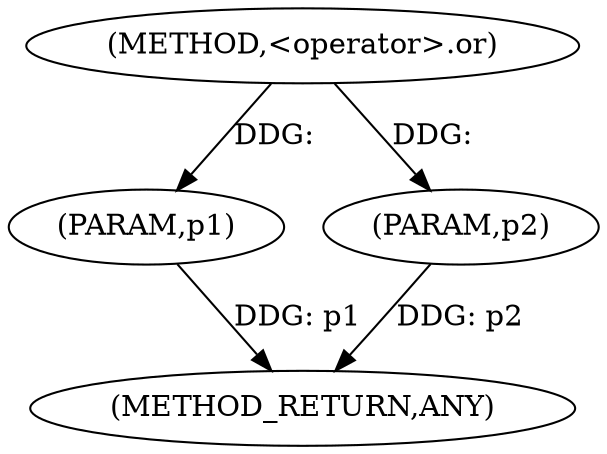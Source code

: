 
digraph "&lt;operator&gt;.or" {  

"2152" [label = "(METHOD,&lt;operator&gt;.or)" ]

"2156" [label = "(METHOD_RETURN,ANY)" ]

"2153" [label = "(PARAM,p1)" ]

"2154" [label = "(PARAM,p2)" ]

  "2153" -> "2156"  [ label = "DDG: p1"] 

  "2154" -> "2156"  [ label = "DDG: p2"] 

  "2152" -> "2153"  [ label = "DDG: "] 

  "2152" -> "2154"  [ label = "DDG: "] 

}
